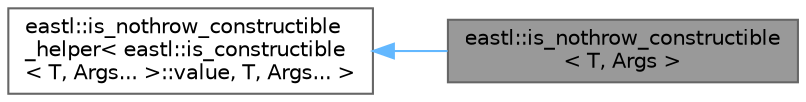 digraph "eastl::is_nothrow_constructible&lt; T, Args &gt;"
{
 // LATEX_PDF_SIZE
  bgcolor="transparent";
  edge [fontname=Helvetica,fontsize=10,labelfontname=Helvetica,labelfontsize=10];
  node [fontname=Helvetica,fontsize=10,shape=box,height=0.2,width=0.4];
  rankdir="LR";
  Node1 [id="Node000001",label="eastl::is_nothrow_constructible\l\< T, Args \>",height=0.2,width=0.4,color="gray40", fillcolor="grey60", style="filled", fontcolor="black",tooltip=" "];
  Node2 -> Node1 [id="edge1_Node000001_Node000002",dir="back",color="steelblue1",style="solid",tooltip=" "];
  Node2 [id="Node000002",label="eastl::is_nothrow_constructible\l_helper\< eastl::is_constructible\l\< T, Args... \>::value, T, Args... \>",height=0.2,width=0.4,color="gray40", fillcolor="white", style="filled",URL="$structeastl_1_1is__nothrow__constructible__helper.html",tooltip=" "];
}
